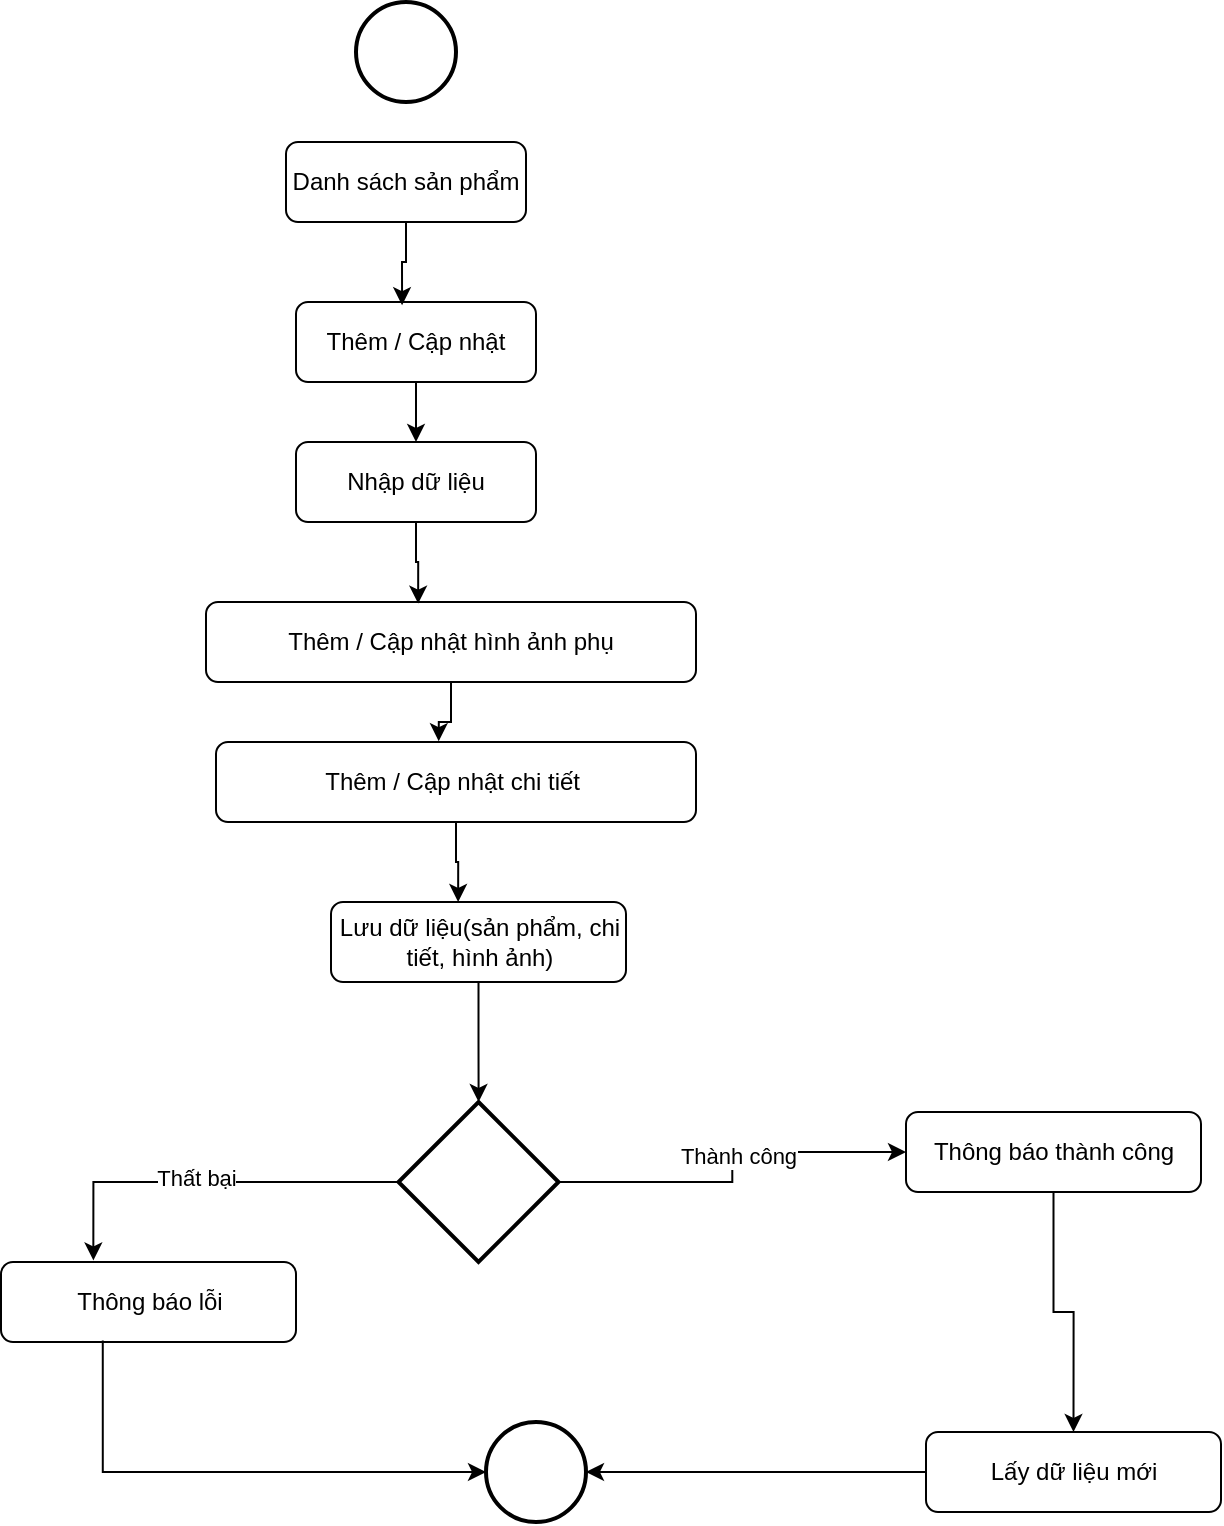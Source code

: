 <mxfile version="22.1.21" type="device">
  <diagram id="C5RBs43oDa-KdzZeNtuy" name="Page-1">
    <mxGraphModel dx="1290" dy="621" grid="1" gridSize="10" guides="1" tooltips="1" connect="1" arrows="1" fold="1" page="1" pageScale="1" pageWidth="827" pageHeight="1169" math="0" shadow="0">
      <root>
        <mxCell id="WIyWlLk6GJQsqaUBKTNV-0" />
        <mxCell id="WIyWlLk6GJQsqaUBKTNV-1" parent="WIyWlLk6GJQsqaUBKTNV-0" />
        <mxCell id="WIyWlLk6GJQsqaUBKTNV-3" value="Danh sách sản phẩm" style="rounded=1;whiteSpace=wrap;html=1;fontSize=12;glass=0;strokeWidth=1;shadow=0;" parent="WIyWlLk6GJQsqaUBKTNV-1" vertex="1">
          <mxGeometry x="160" y="80" width="120" height="40" as="geometry" />
        </mxCell>
        <mxCell id="WVRx9_T9G_QB8B0b3lgI-0" value="" style="strokeWidth=2;html=1;shape=mxgraph.flowchart.start_2;whiteSpace=wrap;" parent="WIyWlLk6GJQsqaUBKTNV-1" vertex="1">
          <mxGeometry x="195" y="10" width="50" height="50" as="geometry" />
        </mxCell>
        <mxCell id="ZU7TmJHDX0_Hbcq-gheo-3" style="edgeStyle=orthogonalEdgeStyle;rounded=0;orthogonalLoop=1;jettySize=auto;html=1;entryX=0.5;entryY=0;entryDx=0;entryDy=0;" edge="1" parent="WIyWlLk6GJQsqaUBKTNV-1" source="WVRx9_T9G_QB8B0b3lgI-1" target="WVRx9_T9G_QB8B0b3lgI-3">
          <mxGeometry relative="1" as="geometry" />
        </mxCell>
        <mxCell id="WVRx9_T9G_QB8B0b3lgI-1" value="Thêm / Cập nhật" style="rounded=1;whiteSpace=wrap;html=1;fontSize=12;glass=0;strokeWidth=1;shadow=0;" parent="WIyWlLk6GJQsqaUBKTNV-1" vertex="1">
          <mxGeometry x="165" y="160" width="120" height="40" as="geometry" />
        </mxCell>
        <mxCell id="WVRx9_T9G_QB8B0b3lgI-3" value="Nhập dữ liệu" style="rounded=1;whiteSpace=wrap;html=1;fontSize=12;glass=0;strokeWidth=1;shadow=0;" parent="WIyWlLk6GJQsqaUBKTNV-1" vertex="1">
          <mxGeometry x="165" y="230" width="120" height="40" as="geometry" />
        </mxCell>
        <mxCell id="ZU7TmJHDX0_Hbcq-gheo-8" style="edgeStyle=orthogonalEdgeStyle;rounded=0;orthogonalLoop=1;jettySize=auto;html=1;" edge="1" parent="WIyWlLk6GJQsqaUBKTNV-1" source="WVRx9_T9G_QB8B0b3lgI-10" target="ZU7TmJHDX0_Hbcq-gheo-7">
          <mxGeometry relative="1" as="geometry" />
        </mxCell>
        <mxCell id="WVRx9_T9G_QB8B0b3lgI-10" value="Lưu dữ liệu(sản phẩm, chi tiết, hình ảnh)" style="rounded=1;whiteSpace=wrap;html=1;fontSize=12;glass=0;strokeWidth=1;shadow=0;" parent="WIyWlLk6GJQsqaUBKTNV-1" vertex="1">
          <mxGeometry x="182.5" y="460" width="147.5" height="40" as="geometry" />
        </mxCell>
        <mxCell id="WVRx9_T9G_QB8B0b3lgI-19" value="" style="strokeWidth=2;html=1;shape=mxgraph.flowchart.start_2;whiteSpace=wrap;" parent="WIyWlLk6GJQsqaUBKTNV-1" vertex="1">
          <mxGeometry x="260" y="720" width="50" height="50" as="geometry" />
        </mxCell>
        <mxCell id="WVRx9_T9G_QB8B0b3lgI-28" value="Thêm / Cập nhật chi tiết&amp;nbsp;" style="rounded=1;whiteSpace=wrap;html=1;fontSize=12;glass=0;strokeWidth=1;shadow=0;" parent="WIyWlLk6GJQsqaUBKTNV-1" vertex="1">
          <mxGeometry x="125" y="380" width="240" height="40" as="geometry" />
        </mxCell>
        <mxCell id="WVRx9_T9G_QB8B0b3lgI-34" value="Thêm / Cập nhật hình ảnh phụ" style="rounded=1;whiteSpace=wrap;html=1;fontSize=12;glass=0;strokeWidth=1;shadow=0;" parent="WIyWlLk6GJQsqaUBKTNV-1" vertex="1">
          <mxGeometry x="120" y="310" width="245" height="40" as="geometry" />
        </mxCell>
        <mxCell id="ZU7TmJHDX0_Hbcq-gheo-2" style="edgeStyle=orthogonalEdgeStyle;rounded=0;orthogonalLoop=1;jettySize=auto;html=1;entryX=0.442;entryY=0.04;entryDx=0;entryDy=0;entryPerimeter=0;" edge="1" parent="WIyWlLk6GJQsqaUBKTNV-1" source="WIyWlLk6GJQsqaUBKTNV-3" target="WVRx9_T9G_QB8B0b3lgI-1">
          <mxGeometry relative="1" as="geometry" />
        </mxCell>
        <mxCell id="ZU7TmJHDX0_Hbcq-gheo-5" style="edgeStyle=orthogonalEdgeStyle;rounded=0;orthogonalLoop=1;jettySize=auto;html=1;entryX=0.464;entryY=-0.01;entryDx=0;entryDy=0;entryPerimeter=0;" edge="1" parent="WIyWlLk6GJQsqaUBKTNV-1" source="WVRx9_T9G_QB8B0b3lgI-34" target="WVRx9_T9G_QB8B0b3lgI-28">
          <mxGeometry relative="1" as="geometry" />
        </mxCell>
        <mxCell id="ZU7TmJHDX0_Hbcq-gheo-6" style="edgeStyle=orthogonalEdgeStyle;rounded=0;orthogonalLoop=1;jettySize=auto;html=1;entryX=0.431;entryY=0;entryDx=0;entryDy=0;entryPerimeter=0;" edge="1" parent="WIyWlLk6GJQsqaUBKTNV-1" source="WVRx9_T9G_QB8B0b3lgI-28" target="WVRx9_T9G_QB8B0b3lgI-10">
          <mxGeometry relative="1" as="geometry" />
        </mxCell>
        <mxCell id="ZU7TmJHDX0_Hbcq-gheo-10" style="edgeStyle=orthogonalEdgeStyle;rounded=0;orthogonalLoop=1;jettySize=auto;html=1;" edge="1" parent="WIyWlLk6GJQsqaUBKTNV-1" source="ZU7TmJHDX0_Hbcq-gheo-7" target="ZU7TmJHDX0_Hbcq-gheo-9">
          <mxGeometry relative="1" as="geometry" />
        </mxCell>
        <mxCell id="ZU7TmJHDX0_Hbcq-gheo-11" value="Thành công" style="edgeLabel;html=1;align=center;verticalAlign=middle;resizable=0;points=[];" vertex="1" connectable="0" parent="ZU7TmJHDX0_Hbcq-gheo-10">
          <mxGeometry x="0.101" y="-2" relative="1" as="geometry">
            <mxPoint as="offset" />
          </mxGeometry>
        </mxCell>
        <mxCell id="ZU7TmJHDX0_Hbcq-gheo-7" value="" style="strokeWidth=2;html=1;shape=mxgraph.flowchart.decision;whiteSpace=wrap;" vertex="1" parent="WIyWlLk6GJQsqaUBKTNV-1">
          <mxGeometry x="216.25" y="560" width="80" height="80" as="geometry" />
        </mxCell>
        <mxCell id="ZU7TmJHDX0_Hbcq-gheo-13" style="edgeStyle=orthogonalEdgeStyle;rounded=0;orthogonalLoop=1;jettySize=auto;html=1;entryX=0.5;entryY=0;entryDx=0;entryDy=0;" edge="1" parent="WIyWlLk6GJQsqaUBKTNV-1" source="ZU7TmJHDX0_Hbcq-gheo-9" target="ZU7TmJHDX0_Hbcq-gheo-12">
          <mxGeometry relative="1" as="geometry" />
        </mxCell>
        <mxCell id="ZU7TmJHDX0_Hbcq-gheo-9" value="Thông báo thành công" style="rounded=1;whiteSpace=wrap;html=1;fontSize=12;glass=0;strokeWidth=1;shadow=0;" vertex="1" parent="WIyWlLk6GJQsqaUBKTNV-1">
          <mxGeometry x="470" y="565" width="147.5" height="40" as="geometry" />
        </mxCell>
        <mxCell id="ZU7TmJHDX0_Hbcq-gheo-14" style="edgeStyle=orthogonalEdgeStyle;rounded=0;orthogonalLoop=1;jettySize=auto;html=1;" edge="1" parent="WIyWlLk6GJQsqaUBKTNV-1" source="ZU7TmJHDX0_Hbcq-gheo-12" target="WVRx9_T9G_QB8B0b3lgI-19">
          <mxGeometry relative="1" as="geometry" />
        </mxCell>
        <mxCell id="ZU7TmJHDX0_Hbcq-gheo-12" value="Lấy dữ liệu mới" style="rounded=1;whiteSpace=wrap;html=1;fontSize=12;glass=0;strokeWidth=1;shadow=0;" vertex="1" parent="WIyWlLk6GJQsqaUBKTNV-1">
          <mxGeometry x="480" y="725" width="147.5" height="40" as="geometry" />
        </mxCell>
        <mxCell id="ZU7TmJHDX0_Hbcq-gheo-15" value="Thông báo lỗi" style="rounded=1;whiteSpace=wrap;html=1;fontSize=12;glass=0;strokeWidth=1;shadow=0;" vertex="1" parent="WIyWlLk6GJQsqaUBKTNV-1">
          <mxGeometry x="17.5" y="640" width="147.5" height="40" as="geometry" />
        </mxCell>
        <mxCell id="ZU7TmJHDX0_Hbcq-gheo-16" style="edgeStyle=orthogonalEdgeStyle;rounded=0;orthogonalLoop=1;jettySize=auto;html=1;entryX=0.313;entryY=-0.02;entryDx=0;entryDy=0;entryPerimeter=0;" edge="1" parent="WIyWlLk6GJQsqaUBKTNV-1" source="ZU7TmJHDX0_Hbcq-gheo-7" target="ZU7TmJHDX0_Hbcq-gheo-15">
          <mxGeometry relative="1" as="geometry" />
        </mxCell>
        <mxCell id="ZU7TmJHDX0_Hbcq-gheo-17" value="Thất bại" style="edgeLabel;html=1;align=center;verticalAlign=middle;resizable=0;points=[];" vertex="1" connectable="0" parent="ZU7TmJHDX0_Hbcq-gheo-16">
          <mxGeometry x="0.058" y="-2" relative="1" as="geometry">
            <mxPoint as="offset" />
          </mxGeometry>
        </mxCell>
        <mxCell id="ZU7TmJHDX0_Hbcq-gheo-18" style="edgeStyle=orthogonalEdgeStyle;rounded=0;orthogonalLoop=1;jettySize=auto;html=1;entryX=0;entryY=0.5;entryDx=0;entryDy=0;entryPerimeter=0;exitX=0.345;exitY=0.98;exitDx=0;exitDy=0;exitPerimeter=0;" edge="1" parent="WIyWlLk6GJQsqaUBKTNV-1" source="ZU7TmJHDX0_Hbcq-gheo-15" target="WVRx9_T9G_QB8B0b3lgI-19">
          <mxGeometry relative="1" as="geometry" />
        </mxCell>
        <mxCell id="ZU7TmJHDX0_Hbcq-gheo-19" style="edgeStyle=orthogonalEdgeStyle;rounded=0;orthogonalLoop=1;jettySize=auto;html=1;entryX=0.433;entryY=0.02;entryDx=0;entryDy=0;entryPerimeter=0;" edge="1" parent="WIyWlLk6GJQsqaUBKTNV-1" source="WVRx9_T9G_QB8B0b3lgI-3" target="WVRx9_T9G_QB8B0b3lgI-34">
          <mxGeometry relative="1" as="geometry" />
        </mxCell>
      </root>
    </mxGraphModel>
  </diagram>
</mxfile>
